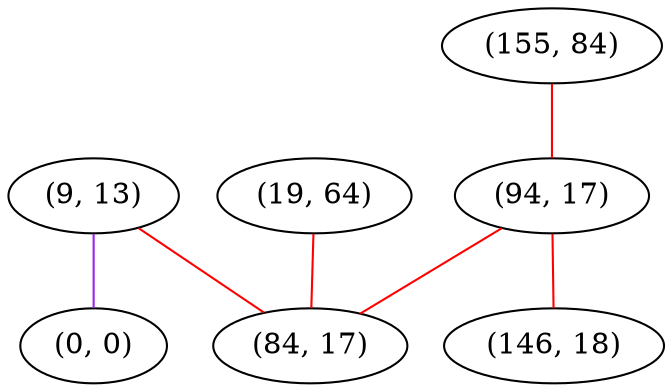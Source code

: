 graph "" {
"(9, 13)";
"(0, 0)";
"(155, 84)";
"(94, 17)";
"(146, 18)";
"(19, 64)";
"(84, 17)";
"(9, 13)" -- "(0, 0)"  [color=purple, key=0, weight=4];
"(9, 13)" -- "(84, 17)"  [color=red, key=0, weight=1];
"(155, 84)" -- "(94, 17)"  [color=red, key=0, weight=1];
"(94, 17)" -- "(84, 17)"  [color=red, key=0, weight=1];
"(94, 17)" -- "(146, 18)"  [color=red, key=0, weight=1];
"(19, 64)" -- "(84, 17)"  [color=red, key=0, weight=1];
}

